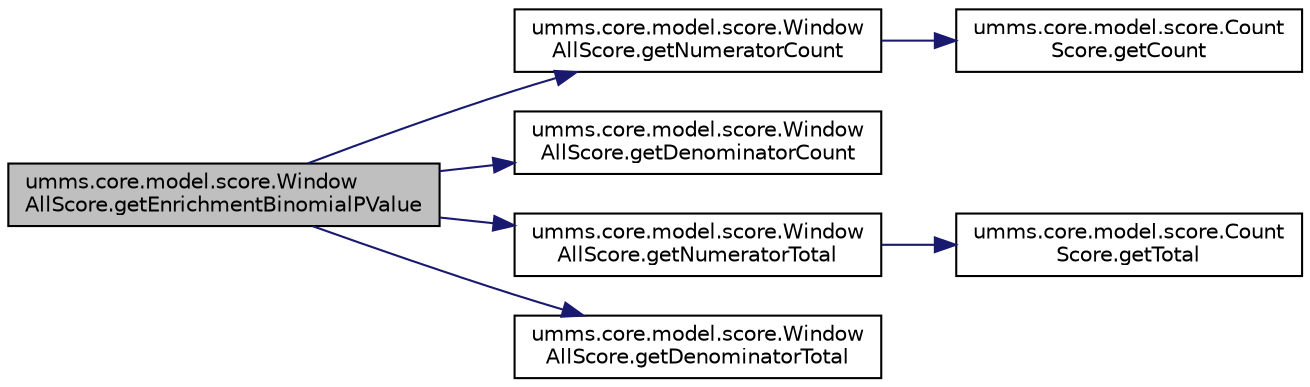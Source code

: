 digraph "umms.core.model.score.WindowAllScore.getEnrichmentBinomialPValue"
{
  edge [fontname="Helvetica",fontsize="10",labelfontname="Helvetica",labelfontsize="10"];
  node [fontname="Helvetica",fontsize="10",shape=record];
  rankdir="LR";
  Node1 [label="umms.core.model.score.Window\lAllScore.getEnrichmentBinomialPValue",height=0.2,width=0.4,color="black", fillcolor="grey75", style="filled" fontcolor="black"];
  Node1 -> Node2 [color="midnightblue",fontsize="10",style="solid",fontname="Helvetica"];
  Node2 [label="umms.core.model.score.Window\lAllScore.getNumeratorCount",height=0.2,width=0.4,color="black", fillcolor="white", style="filled",URL="$classumms_1_1core_1_1model_1_1score_1_1_window_all_score.html#a87f4de8b66a065747c088ea070800a86"];
  Node2 -> Node3 [color="midnightblue",fontsize="10",style="solid",fontname="Helvetica"];
  Node3 [label="umms.core.model.score.Count\lScore.getCount",height=0.2,width=0.4,color="black", fillcolor="white", style="filled",URL="$classumms_1_1core_1_1model_1_1score_1_1_count_score.html#a906acf2141cba6fab150c85de37ca2b5"];
  Node1 -> Node4 [color="midnightblue",fontsize="10",style="solid",fontname="Helvetica"];
  Node4 [label="umms.core.model.score.Window\lAllScore.getDenominatorCount",height=0.2,width=0.4,color="black", fillcolor="white", style="filled",URL="$classumms_1_1core_1_1model_1_1score_1_1_window_all_score.html#a9ae2b2657a9333aadf08d70bbe92d35e"];
  Node1 -> Node5 [color="midnightblue",fontsize="10",style="solid",fontname="Helvetica"];
  Node5 [label="umms.core.model.score.Window\lAllScore.getNumeratorTotal",height=0.2,width=0.4,color="black", fillcolor="white", style="filled",URL="$classumms_1_1core_1_1model_1_1score_1_1_window_all_score.html#a6961f90f44a7f5b9a1b9d3bb88f26ebc"];
  Node5 -> Node6 [color="midnightblue",fontsize="10",style="solid",fontname="Helvetica"];
  Node6 [label="umms.core.model.score.Count\lScore.getTotal",height=0.2,width=0.4,color="black", fillcolor="white", style="filled",URL="$classumms_1_1core_1_1model_1_1score_1_1_count_score.html#a4668d5a19912f7f9bf52c6c3b8fe2b2c"];
  Node1 -> Node7 [color="midnightblue",fontsize="10",style="solid",fontname="Helvetica"];
  Node7 [label="umms.core.model.score.Window\lAllScore.getDenominatorTotal",height=0.2,width=0.4,color="black", fillcolor="white", style="filled",URL="$classumms_1_1core_1_1model_1_1score_1_1_window_all_score.html#afa9588551cc4ea71a624a58ca02724ac"];
}
